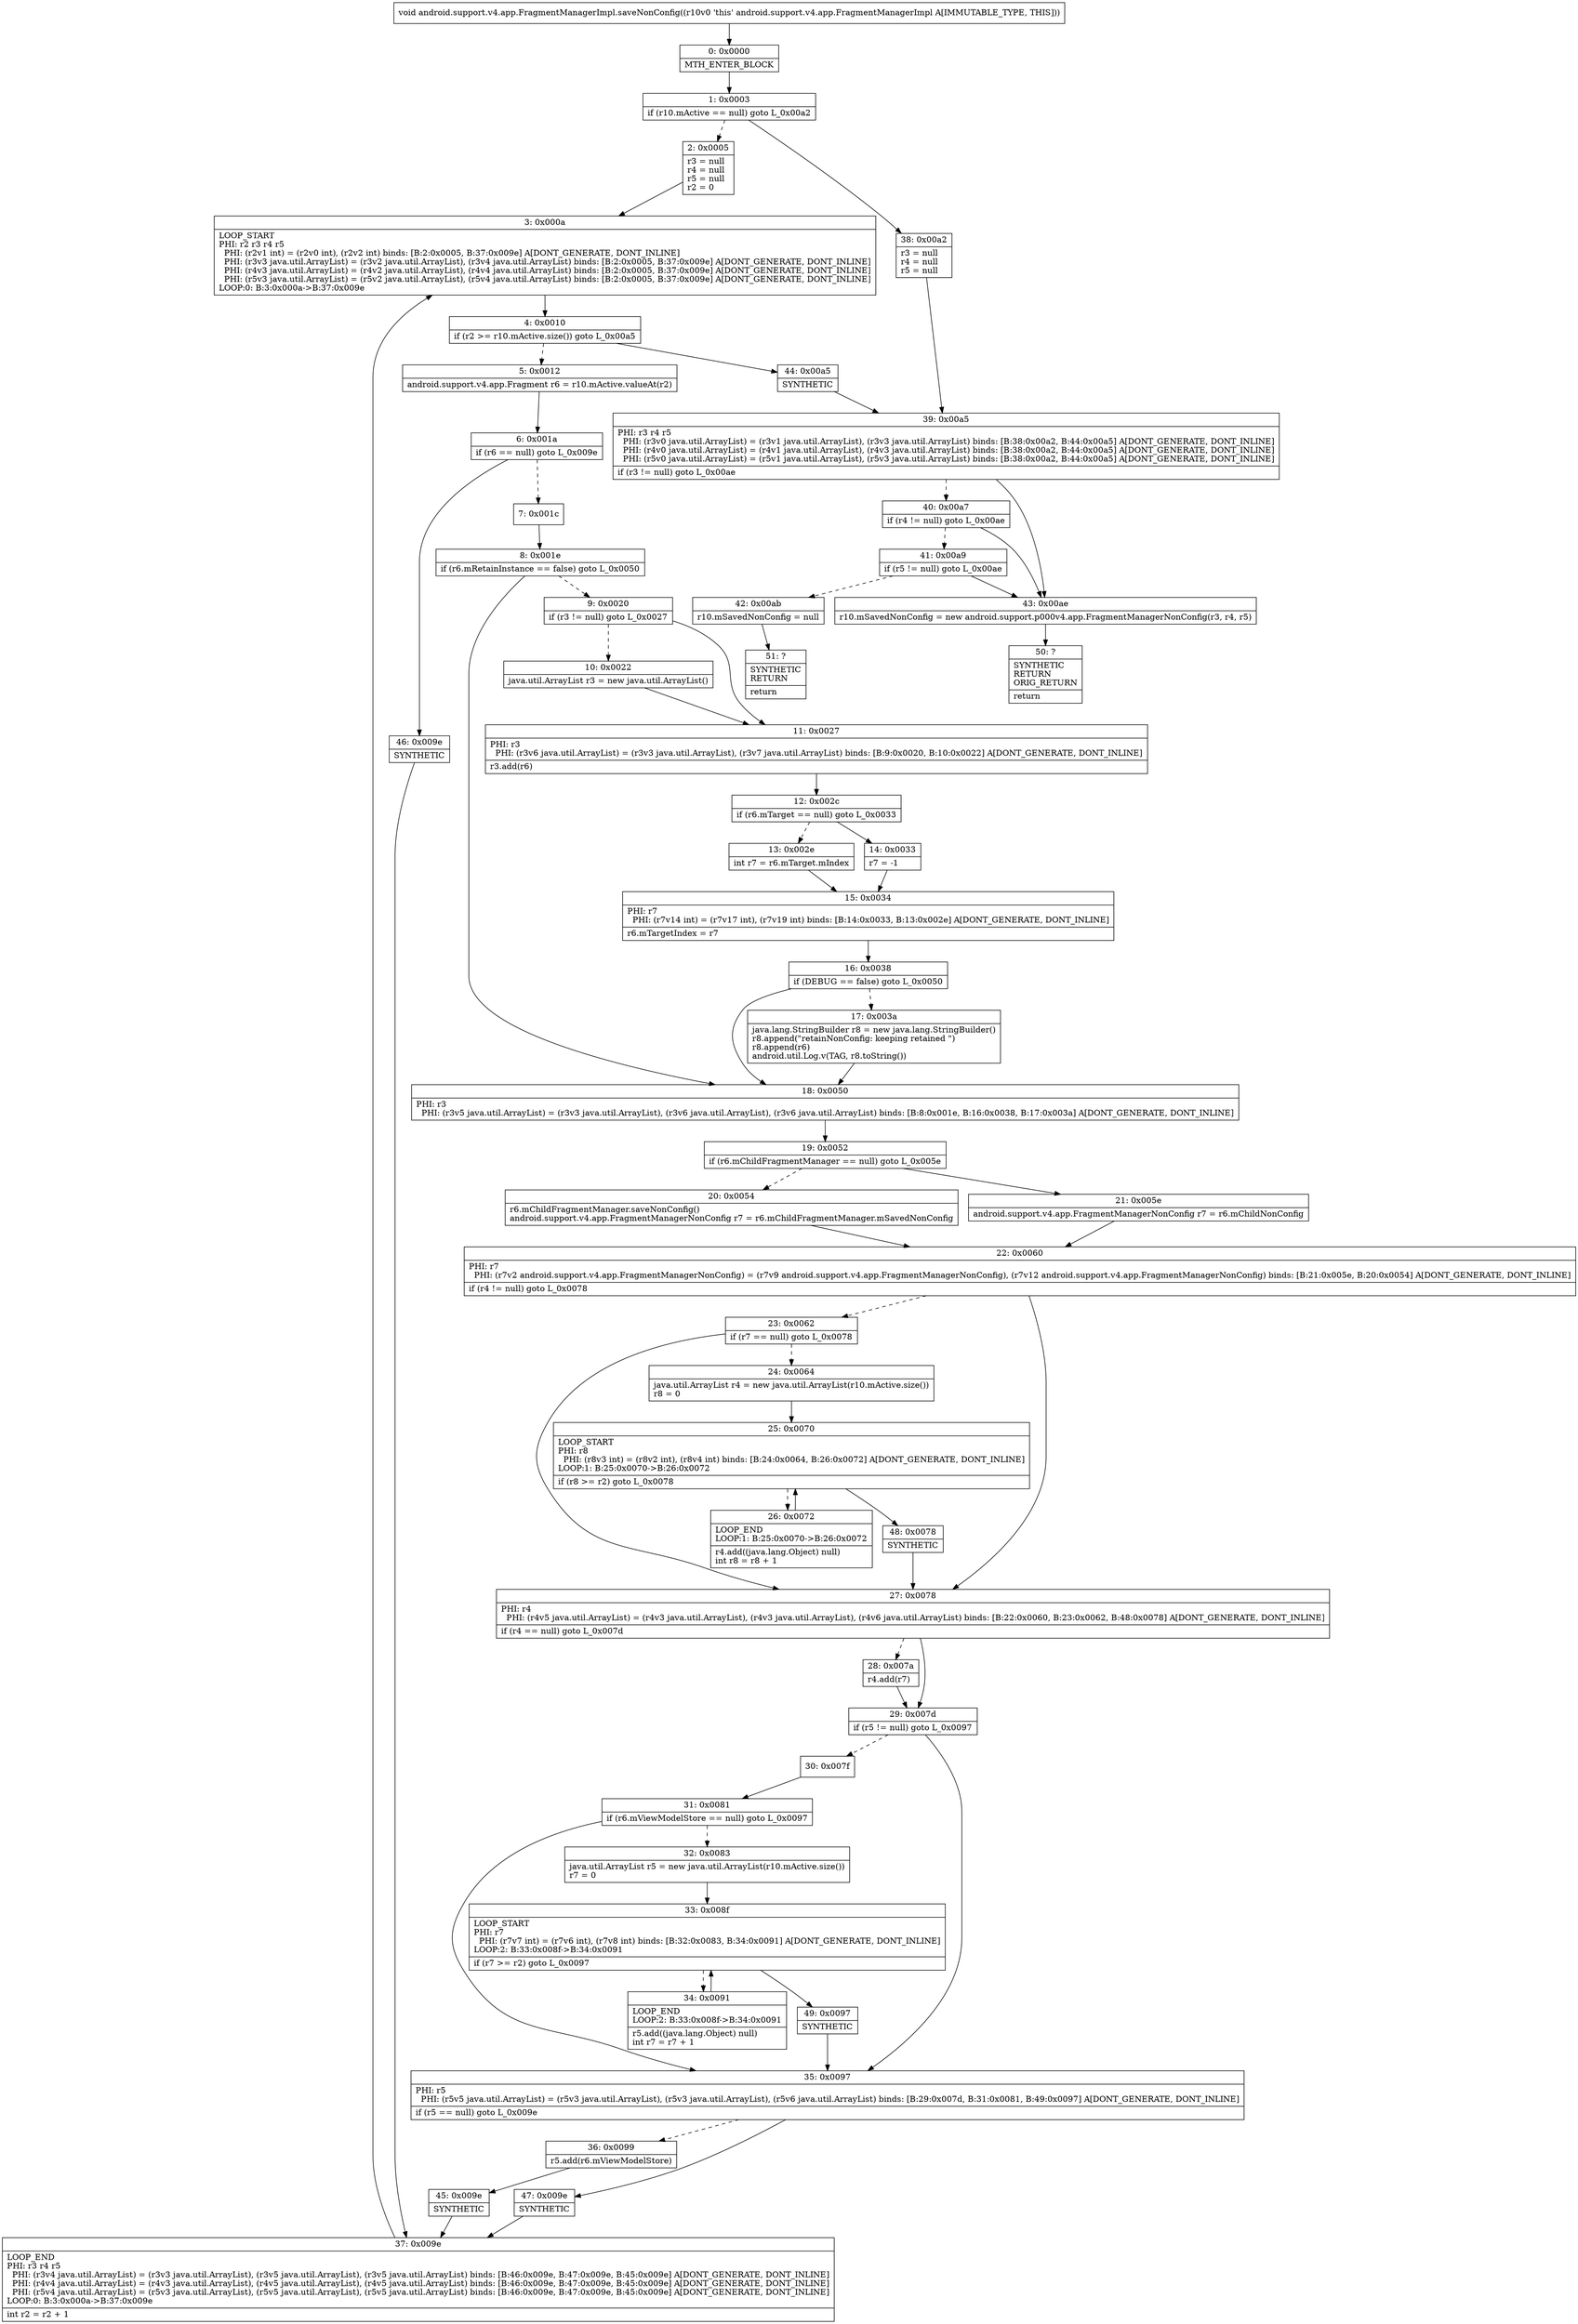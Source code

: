 digraph "CFG forandroid.support.v4.app.FragmentManagerImpl.saveNonConfig()V" {
Node_0 [shape=record,label="{0\:\ 0x0000|MTH_ENTER_BLOCK\l}"];
Node_1 [shape=record,label="{1\:\ 0x0003|if (r10.mActive == null) goto L_0x00a2\l}"];
Node_2 [shape=record,label="{2\:\ 0x0005|r3 = null\lr4 = null\lr5 = null\lr2 = 0\l}"];
Node_3 [shape=record,label="{3\:\ 0x000a|LOOP_START\lPHI: r2 r3 r4 r5 \l  PHI: (r2v1 int) = (r2v0 int), (r2v2 int) binds: [B:2:0x0005, B:37:0x009e] A[DONT_GENERATE, DONT_INLINE]\l  PHI: (r3v3 java.util.ArrayList) = (r3v2 java.util.ArrayList), (r3v4 java.util.ArrayList) binds: [B:2:0x0005, B:37:0x009e] A[DONT_GENERATE, DONT_INLINE]\l  PHI: (r4v3 java.util.ArrayList) = (r4v2 java.util.ArrayList), (r4v4 java.util.ArrayList) binds: [B:2:0x0005, B:37:0x009e] A[DONT_GENERATE, DONT_INLINE]\l  PHI: (r5v3 java.util.ArrayList) = (r5v2 java.util.ArrayList), (r5v4 java.util.ArrayList) binds: [B:2:0x0005, B:37:0x009e] A[DONT_GENERATE, DONT_INLINE]\lLOOP:0: B:3:0x000a\-\>B:37:0x009e\l}"];
Node_4 [shape=record,label="{4\:\ 0x0010|if (r2 \>= r10.mActive.size()) goto L_0x00a5\l}"];
Node_5 [shape=record,label="{5\:\ 0x0012|android.support.v4.app.Fragment r6 = r10.mActive.valueAt(r2)\l}"];
Node_6 [shape=record,label="{6\:\ 0x001a|if (r6 == null) goto L_0x009e\l}"];
Node_7 [shape=record,label="{7\:\ 0x001c}"];
Node_8 [shape=record,label="{8\:\ 0x001e|if (r6.mRetainInstance == false) goto L_0x0050\l}"];
Node_9 [shape=record,label="{9\:\ 0x0020|if (r3 != null) goto L_0x0027\l}"];
Node_10 [shape=record,label="{10\:\ 0x0022|java.util.ArrayList r3 = new java.util.ArrayList()\l}"];
Node_11 [shape=record,label="{11\:\ 0x0027|PHI: r3 \l  PHI: (r3v6 java.util.ArrayList) = (r3v3 java.util.ArrayList), (r3v7 java.util.ArrayList) binds: [B:9:0x0020, B:10:0x0022] A[DONT_GENERATE, DONT_INLINE]\l|r3.add(r6)\l}"];
Node_12 [shape=record,label="{12\:\ 0x002c|if (r6.mTarget == null) goto L_0x0033\l}"];
Node_13 [shape=record,label="{13\:\ 0x002e|int r7 = r6.mTarget.mIndex\l}"];
Node_14 [shape=record,label="{14\:\ 0x0033|r7 = \-1\l}"];
Node_15 [shape=record,label="{15\:\ 0x0034|PHI: r7 \l  PHI: (r7v14 int) = (r7v17 int), (r7v19 int) binds: [B:14:0x0033, B:13:0x002e] A[DONT_GENERATE, DONT_INLINE]\l|r6.mTargetIndex = r7\l}"];
Node_16 [shape=record,label="{16\:\ 0x0038|if (DEBUG == false) goto L_0x0050\l}"];
Node_17 [shape=record,label="{17\:\ 0x003a|java.lang.StringBuilder r8 = new java.lang.StringBuilder()\lr8.append(\"retainNonConfig: keeping retained \")\lr8.append(r6)\landroid.util.Log.v(TAG, r8.toString())\l}"];
Node_18 [shape=record,label="{18\:\ 0x0050|PHI: r3 \l  PHI: (r3v5 java.util.ArrayList) = (r3v3 java.util.ArrayList), (r3v6 java.util.ArrayList), (r3v6 java.util.ArrayList) binds: [B:8:0x001e, B:16:0x0038, B:17:0x003a] A[DONT_GENERATE, DONT_INLINE]\l}"];
Node_19 [shape=record,label="{19\:\ 0x0052|if (r6.mChildFragmentManager == null) goto L_0x005e\l}"];
Node_20 [shape=record,label="{20\:\ 0x0054|r6.mChildFragmentManager.saveNonConfig()\landroid.support.v4.app.FragmentManagerNonConfig r7 = r6.mChildFragmentManager.mSavedNonConfig\l}"];
Node_21 [shape=record,label="{21\:\ 0x005e|android.support.v4.app.FragmentManagerNonConfig r7 = r6.mChildNonConfig\l}"];
Node_22 [shape=record,label="{22\:\ 0x0060|PHI: r7 \l  PHI: (r7v2 android.support.v4.app.FragmentManagerNonConfig) = (r7v9 android.support.v4.app.FragmentManagerNonConfig), (r7v12 android.support.v4.app.FragmentManagerNonConfig) binds: [B:21:0x005e, B:20:0x0054] A[DONT_GENERATE, DONT_INLINE]\l|if (r4 != null) goto L_0x0078\l}"];
Node_23 [shape=record,label="{23\:\ 0x0062|if (r7 == null) goto L_0x0078\l}"];
Node_24 [shape=record,label="{24\:\ 0x0064|java.util.ArrayList r4 = new java.util.ArrayList(r10.mActive.size())\lr8 = 0\l}"];
Node_25 [shape=record,label="{25\:\ 0x0070|LOOP_START\lPHI: r8 \l  PHI: (r8v3 int) = (r8v2 int), (r8v4 int) binds: [B:24:0x0064, B:26:0x0072] A[DONT_GENERATE, DONT_INLINE]\lLOOP:1: B:25:0x0070\-\>B:26:0x0072\l|if (r8 \>= r2) goto L_0x0078\l}"];
Node_26 [shape=record,label="{26\:\ 0x0072|LOOP_END\lLOOP:1: B:25:0x0070\-\>B:26:0x0072\l|r4.add((java.lang.Object) null)\lint r8 = r8 + 1\l}"];
Node_27 [shape=record,label="{27\:\ 0x0078|PHI: r4 \l  PHI: (r4v5 java.util.ArrayList) = (r4v3 java.util.ArrayList), (r4v3 java.util.ArrayList), (r4v6 java.util.ArrayList) binds: [B:22:0x0060, B:23:0x0062, B:48:0x0078] A[DONT_GENERATE, DONT_INLINE]\l|if (r4 == null) goto L_0x007d\l}"];
Node_28 [shape=record,label="{28\:\ 0x007a|r4.add(r7)\l}"];
Node_29 [shape=record,label="{29\:\ 0x007d|if (r5 != null) goto L_0x0097\l}"];
Node_30 [shape=record,label="{30\:\ 0x007f}"];
Node_31 [shape=record,label="{31\:\ 0x0081|if (r6.mViewModelStore == null) goto L_0x0097\l}"];
Node_32 [shape=record,label="{32\:\ 0x0083|java.util.ArrayList r5 = new java.util.ArrayList(r10.mActive.size())\lr7 = 0\l}"];
Node_33 [shape=record,label="{33\:\ 0x008f|LOOP_START\lPHI: r7 \l  PHI: (r7v7 int) = (r7v6 int), (r7v8 int) binds: [B:32:0x0083, B:34:0x0091] A[DONT_GENERATE, DONT_INLINE]\lLOOP:2: B:33:0x008f\-\>B:34:0x0091\l|if (r7 \>= r2) goto L_0x0097\l}"];
Node_34 [shape=record,label="{34\:\ 0x0091|LOOP_END\lLOOP:2: B:33:0x008f\-\>B:34:0x0091\l|r5.add((java.lang.Object) null)\lint r7 = r7 + 1\l}"];
Node_35 [shape=record,label="{35\:\ 0x0097|PHI: r5 \l  PHI: (r5v5 java.util.ArrayList) = (r5v3 java.util.ArrayList), (r5v3 java.util.ArrayList), (r5v6 java.util.ArrayList) binds: [B:29:0x007d, B:31:0x0081, B:49:0x0097] A[DONT_GENERATE, DONT_INLINE]\l|if (r5 == null) goto L_0x009e\l}"];
Node_36 [shape=record,label="{36\:\ 0x0099|r5.add(r6.mViewModelStore)\l}"];
Node_37 [shape=record,label="{37\:\ 0x009e|LOOP_END\lPHI: r3 r4 r5 \l  PHI: (r3v4 java.util.ArrayList) = (r3v3 java.util.ArrayList), (r3v5 java.util.ArrayList), (r3v5 java.util.ArrayList) binds: [B:46:0x009e, B:47:0x009e, B:45:0x009e] A[DONT_GENERATE, DONT_INLINE]\l  PHI: (r4v4 java.util.ArrayList) = (r4v3 java.util.ArrayList), (r4v5 java.util.ArrayList), (r4v5 java.util.ArrayList) binds: [B:46:0x009e, B:47:0x009e, B:45:0x009e] A[DONT_GENERATE, DONT_INLINE]\l  PHI: (r5v4 java.util.ArrayList) = (r5v3 java.util.ArrayList), (r5v5 java.util.ArrayList), (r5v5 java.util.ArrayList) binds: [B:46:0x009e, B:47:0x009e, B:45:0x009e] A[DONT_GENERATE, DONT_INLINE]\lLOOP:0: B:3:0x000a\-\>B:37:0x009e\l|int r2 = r2 + 1\l}"];
Node_38 [shape=record,label="{38\:\ 0x00a2|r3 = null\lr4 = null\lr5 = null\l}"];
Node_39 [shape=record,label="{39\:\ 0x00a5|PHI: r3 r4 r5 \l  PHI: (r3v0 java.util.ArrayList) = (r3v1 java.util.ArrayList), (r3v3 java.util.ArrayList) binds: [B:38:0x00a2, B:44:0x00a5] A[DONT_GENERATE, DONT_INLINE]\l  PHI: (r4v0 java.util.ArrayList) = (r4v1 java.util.ArrayList), (r4v3 java.util.ArrayList) binds: [B:38:0x00a2, B:44:0x00a5] A[DONT_GENERATE, DONT_INLINE]\l  PHI: (r5v0 java.util.ArrayList) = (r5v1 java.util.ArrayList), (r5v3 java.util.ArrayList) binds: [B:38:0x00a2, B:44:0x00a5] A[DONT_GENERATE, DONT_INLINE]\l|if (r3 != null) goto L_0x00ae\l}"];
Node_40 [shape=record,label="{40\:\ 0x00a7|if (r4 != null) goto L_0x00ae\l}"];
Node_41 [shape=record,label="{41\:\ 0x00a9|if (r5 != null) goto L_0x00ae\l}"];
Node_42 [shape=record,label="{42\:\ 0x00ab|r10.mSavedNonConfig = null\l}"];
Node_43 [shape=record,label="{43\:\ 0x00ae|r10.mSavedNonConfig = new android.support.p000v4.app.FragmentManagerNonConfig(r3, r4, r5)\l}"];
Node_44 [shape=record,label="{44\:\ 0x00a5|SYNTHETIC\l}"];
Node_45 [shape=record,label="{45\:\ 0x009e|SYNTHETIC\l}"];
Node_46 [shape=record,label="{46\:\ 0x009e|SYNTHETIC\l}"];
Node_47 [shape=record,label="{47\:\ 0x009e|SYNTHETIC\l}"];
Node_48 [shape=record,label="{48\:\ 0x0078|SYNTHETIC\l}"];
Node_49 [shape=record,label="{49\:\ 0x0097|SYNTHETIC\l}"];
Node_50 [shape=record,label="{50\:\ ?|SYNTHETIC\lRETURN\lORIG_RETURN\l|return\l}"];
Node_51 [shape=record,label="{51\:\ ?|SYNTHETIC\lRETURN\l|return\l}"];
MethodNode[shape=record,label="{void android.support.v4.app.FragmentManagerImpl.saveNonConfig((r10v0 'this' android.support.v4.app.FragmentManagerImpl A[IMMUTABLE_TYPE, THIS])) }"];
MethodNode -> Node_0;
Node_0 -> Node_1;
Node_1 -> Node_2[style=dashed];
Node_1 -> Node_38;
Node_2 -> Node_3;
Node_3 -> Node_4;
Node_4 -> Node_5[style=dashed];
Node_4 -> Node_44;
Node_5 -> Node_6;
Node_6 -> Node_7[style=dashed];
Node_6 -> Node_46;
Node_7 -> Node_8;
Node_8 -> Node_9[style=dashed];
Node_8 -> Node_18;
Node_9 -> Node_10[style=dashed];
Node_9 -> Node_11;
Node_10 -> Node_11;
Node_11 -> Node_12;
Node_12 -> Node_13[style=dashed];
Node_12 -> Node_14;
Node_13 -> Node_15;
Node_14 -> Node_15;
Node_15 -> Node_16;
Node_16 -> Node_17[style=dashed];
Node_16 -> Node_18;
Node_17 -> Node_18;
Node_18 -> Node_19;
Node_19 -> Node_20[style=dashed];
Node_19 -> Node_21;
Node_20 -> Node_22;
Node_21 -> Node_22;
Node_22 -> Node_23[style=dashed];
Node_22 -> Node_27;
Node_23 -> Node_24[style=dashed];
Node_23 -> Node_27;
Node_24 -> Node_25;
Node_25 -> Node_26[style=dashed];
Node_25 -> Node_48;
Node_26 -> Node_25;
Node_27 -> Node_28[style=dashed];
Node_27 -> Node_29;
Node_28 -> Node_29;
Node_29 -> Node_30[style=dashed];
Node_29 -> Node_35;
Node_30 -> Node_31;
Node_31 -> Node_32[style=dashed];
Node_31 -> Node_35;
Node_32 -> Node_33;
Node_33 -> Node_34[style=dashed];
Node_33 -> Node_49;
Node_34 -> Node_33;
Node_35 -> Node_36[style=dashed];
Node_35 -> Node_47;
Node_36 -> Node_45;
Node_37 -> Node_3;
Node_38 -> Node_39;
Node_39 -> Node_40[style=dashed];
Node_39 -> Node_43;
Node_40 -> Node_41[style=dashed];
Node_40 -> Node_43;
Node_41 -> Node_42[style=dashed];
Node_41 -> Node_43;
Node_42 -> Node_51;
Node_43 -> Node_50;
Node_44 -> Node_39;
Node_45 -> Node_37;
Node_46 -> Node_37;
Node_47 -> Node_37;
Node_48 -> Node_27;
Node_49 -> Node_35;
}

